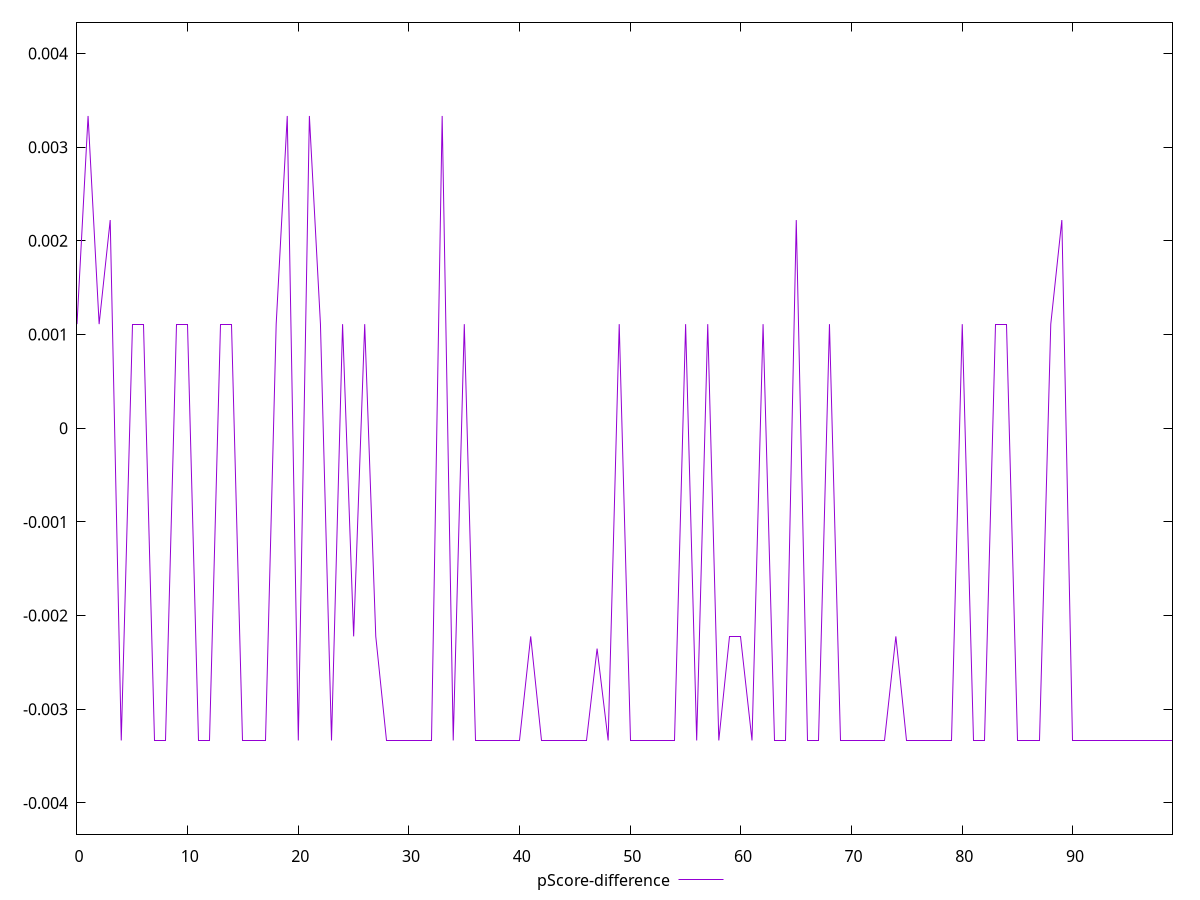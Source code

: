 reset

$pScoreDifference <<EOF
0 0.0011111111111110628
1 0.0033333333333334103
2 0.0011111111111110628
3 0.0022222222222222365
4 -0.0033333333333334103
5 0.0011111111111110628
6 0.0011111111111110628
7 -0.0033333333333334103
8 -0.0033333333333334103
9 0.0011111111111110628
10 0.0011111111111110628
11 -0.0033333333333334103
12 -0.0033333333333334103
13 0.0011111111111110628
14 0.0011111111111110628
15 -0.0033333333333334103
16 -0.0033333333333334103
17 -0.0033333333333334103
18 0.0011111111111110628
19 0.0033333333333334103
20 -0.0033333333333334103
21 0.0033333333333334103
22 0.0011111111111110628
23 -0.0033333333333334103
24 0.0011111111111110628
25 -0.0022222222222222365
26 0.0011111111111110628
27 -0.0022222222222222365
28 -0.0033333333333334103
29 -0.0033333333333334103
30 -0.0033333333333334103
31 -0.0033333333333334103
32 -0.0033333333333334103
33 0.0033333333333334103
34 -0.0033333333333334103
35 0.0011111111111110628
36 -0.0033333333333334103
37 -0.0033333333333334103
38 -0.0033333333333334103
39 -0.0033333333333334103
40 -0.0033333333333334103
41 -0.0022222222222222365
42 -0.0033333333333334103
43 -0.0033333333333334103
44 -0.0033333333333334103
45 -0.0033333333333334103
46 -0.0033333333333334103
47 -0.002352941176470613
48 -0.0033333333333334103
49 0.0011111111111110628
50 -0.0033333333333334103
51 -0.0033333333333334103
52 -0.0033333333333334103
53 -0.0033333333333334103
54 -0.0033333333333334103
55 0.0011111111111110628
56 -0.0033333333333334103
57 0.0011111111111110628
58 -0.0033333333333334103
59 -0.0022222222222222365
60 -0.0022222222222222365
61 -0.0033333333333334103
62 0.0011111111111110628
63 -0.0033333333333334103
64 -0.0033333333333334103
65 0.0022222222222222365
66 -0.0033333333333334103
67 -0.0033333333333334103
68 0.0011111111111110628
69 -0.0033333333333334103
70 -0.0033333333333334103
71 -0.0033333333333334103
72 -0.0033333333333334103
73 -0.0033333333333334103
74 -0.0022222222222222365
75 -0.0033333333333334103
76 -0.0033333333333334103
77 -0.0033333333333334103
78 -0.0033333333333334103
79 -0.0033333333333334103
80 0.0011111111111110628
81 -0.0033333333333334103
82 -0.0033333333333334103
83 0.0011111111111110628
84 0.0011111111111110628
85 -0.0033333333333334103
86 -0.0033333333333334103
87 -0.0033333333333334103
88 0.0011111111111110628
89 0.0022222222222222365
90 -0.0033333333333334103
91 -0.0033333333333334103
92 -0.0033333333333334103
93 -0.0033333333333334103
94 -0.0033333333333334103
95 -0.0033333333333334103
96 -0.0033333333333334103
97 -0.0033333333333334103
98 -0.0033333333333334103
99 -0.0033333333333334103
EOF

set key outside below
set xrange [0:99]
set yrange [-0.00433333333333341:0.00433333333333341]
set trange [-0.00433333333333341:0.00433333333333341]
set terminal svg size 640, 500 enhanced background rgb 'white'
set output "report_00017_2021-02-10T15-08-03.406Z/uses-webp-images/samples/pages+cached+noadtech/pScore-difference/values.svg"

plot $pScoreDifference title "pScore-difference" with line

reset
